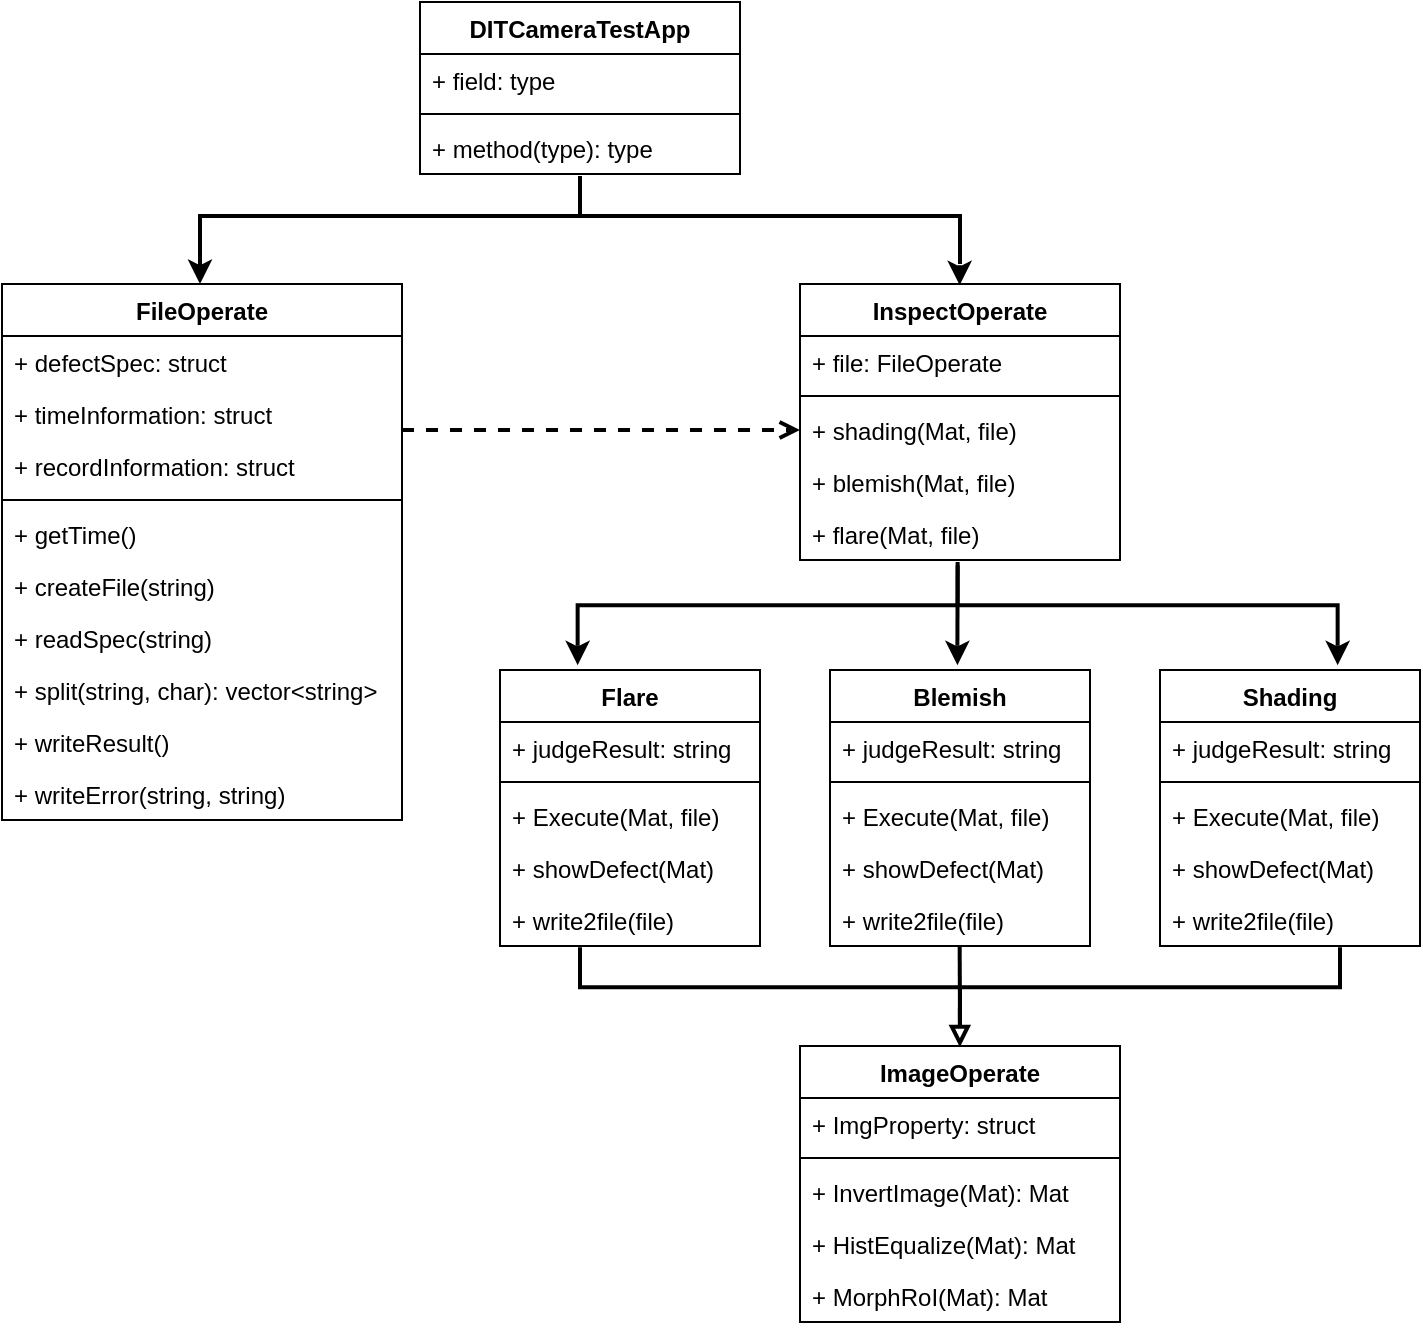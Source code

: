 <mxfile version="19.0.2" type="github">
  <diagram id="vqAaPXSRMTFe7XTVg5F0" name="第1頁">
    <mxGraphModel dx="1673" dy="896" grid="1" gridSize="10" guides="1" tooltips="1" connect="1" arrows="1" fold="1" page="1" pageScale="1" pageWidth="827" pageHeight="1169" math="0" shadow="0">
      <root>
        <mxCell id="0" />
        <mxCell id="1" parent="0" />
        <mxCell id="duV51yl1zNzty06JCO2b-62" value="" style="strokeWidth=2;html=1;shape=mxgraph.flowchart.annotation_2;align=left;labelPosition=right;pointerEvents=1;direction=north;fillColor=none;" parent="1" vertex="1">
          <mxGeometry x="370" y="632.6" width="380" height="40" as="geometry" />
        </mxCell>
        <mxCell id="duV51yl1zNzty06JCO2b-60" value="" style="strokeWidth=2;html=1;shape=mxgraph.flowchart.annotation_2;align=left;labelPosition=right;pointerEvents=1;direction=south;" parent="1" vertex="1">
          <mxGeometry x="180" y="247" width="380" height="40" as="geometry" />
        </mxCell>
        <mxCell id="duV51yl1zNzty06JCO2b-92" value="" style="endArrow=open;html=1;rounded=0;strokeColor=#000000;strokeWidth=2;dashed=1;endFill=0;entryX=0;entryY=0.5;entryDx=0;entryDy=0;exitX=1;exitY=0.5;exitDx=0;exitDy=0;" parent="1" edge="1">
          <mxGeometry width="50" height="50" relative="1" as="geometry">
            <mxPoint x="281" y="374" as="sourcePoint" />
            <mxPoint x="480" y="374" as="targetPoint" />
          </mxGeometry>
        </mxCell>
        <mxCell id="duV51yl1zNzty06JCO2b-57" value="" style="strokeWidth=2;html=1;shape=mxgraph.flowchart.annotation_2;align=left;labelPosition=right;pointerEvents=1;direction=south;" parent="1" vertex="1">
          <mxGeometry x="368.82" y="441.6" width="380" height="40" as="geometry" />
        </mxCell>
        <mxCell id="duV51yl1zNzty06JCO2b-6" value="DITCameraTestApp" style="swimlane;fontStyle=1;align=center;verticalAlign=top;childLayout=stackLayout;horizontal=1;startSize=26;horizontalStack=0;resizeParent=1;resizeParentMax=0;resizeLast=0;collapsible=1;marginBottom=0;" parent="1" vertex="1">
          <mxGeometry x="290" y="160" width="160" height="86" as="geometry" />
        </mxCell>
        <mxCell id="duV51yl1zNzty06JCO2b-7" value="+ field: type" style="text;strokeColor=none;fillColor=none;align=left;verticalAlign=top;spacingLeft=4;spacingRight=4;overflow=hidden;rotatable=0;points=[[0,0.5],[1,0.5]];portConstraint=eastwest;" parent="duV51yl1zNzty06JCO2b-6" vertex="1">
          <mxGeometry y="26" width="160" height="26" as="geometry" />
        </mxCell>
        <mxCell id="duV51yl1zNzty06JCO2b-8" value="" style="line;strokeWidth=1;fillColor=none;align=left;verticalAlign=middle;spacingTop=-1;spacingLeft=3;spacingRight=3;rotatable=0;labelPosition=right;points=[];portConstraint=eastwest;" parent="duV51yl1zNzty06JCO2b-6" vertex="1">
          <mxGeometry y="52" width="160" height="8" as="geometry" />
        </mxCell>
        <mxCell id="duV51yl1zNzty06JCO2b-9" value="+ method(type): type" style="text;strokeColor=none;fillColor=none;align=left;verticalAlign=top;spacingLeft=4;spacingRight=4;overflow=hidden;rotatable=0;points=[[0,0.5],[1,0.5]];portConstraint=eastwest;" parent="duV51yl1zNzty06JCO2b-6" vertex="1">
          <mxGeometry y="60" width="160" height="26" as="geometry" />
        </mxCell>
        <mxCell id="duV51yl1zNzty06JCO2b-11" value="FileOperate" style="swimlane;fontStyle=1;align=center;verticalAlign=top;childLayout=stackLayout;horizontal=1;startSize=26;horizontalStack=0;resizeParent=1;resizeParentMax=0;resizeLast=0;collapsible=1;marginBottom=0;" parent="1" vertex="1">
          <mxGeometry x="81" y="301" width="200" height="268" as="geometry" />
        </mxCell>
        <mxCell id="duV51yl1zNzty06JCO2b-12" value="+ defectSpec: struct" style="text;strokeColor=none;fillColor=none;align=left;verticalAlign=top;spacingLeft=4;spacingRight=4;overflow=hidden;rotatable=0;points=[[0,0.5],[1,0.5]];portConstraint=eastwest;" parent="duV51yl1zNzty06JCO2b-11" vertex="1">
          <mxGeometry y="26" width="200" height="26" as="geometry" />
        </mxCell>
        <mxCell id="7NtVMurno9GITJwTKm-7-24" value="+ timeInformation: struct" style="text;strokeColor=none;fillColor=none;align=left;verticalAlign=top;spacingLeft=4;spacingRight=4;overflow=hidden;rotatable=0;points=[[0,0.5],[1,0.5]];portConstraint=eastwest;" vertex="1" parent="duV51yl1zNzty06JCO2b-11">
          <mxGeometry y="52" width="200" height="26" as="geometry" />
        </mxCell>
        <mxCell id="7NtVMurno9GITJwTKm-7-25" value="+ recordInformation: struct" style="text;strokeColor=none;fillColor=none;align=left;verticalAlign=top;spacingLeft=4;spacingRight=4;overflow=hidden;rotatable=0;points=[[0,0.5],[1,0.5]];portConstraint=eastwest;" vertex="1" parent="duV51yl1zNzty06JCO2b-11">
          <mxGeometry y="78" width="200" height="26" as="geometry" />
        </mxCell>
        <mxCell id="duV51yl1zNzty06JCO2b-13" value="" style="line;strokeWidth=1;fillColor=none;align=left;verticalAlign=middle;spacingTop=-1;spacingLeft=3;spacingRight=3;rotatable=0;labelPosition=right;points=[];portConstraint=eastwest;" parent="duV51yl1zNzty06JCO2b-11" vertex="1">
          <mxGeometry y="104" width="200" height="8" as="geometry" />
        </mxCell>
        <mxCell id="duV51yl1zNzty06JCO2b-14" value="+ getTime()" style="text;strokeColor=none;fillColor=none;align=left;verticalAlign=top;spacingLeft=4;spacingRight=4;overflow=hidden;rotatable=0;points=[[0,0.5],[1,0.5]];portConstraint=eastwest;" parent="duV51yl1zNzty06JCO2b-11" vertex="1">
          <mxGeometry y="112" width="200" height="26" as="geometry" />
        </mxCell>
        <mxCell id="7NtVMurno9GITJwTKm-7-26" value="+ createFile(string)" style="text;strokeColor=none;fillColor=none;align=left;verticalAlign=top;spacingLeft=4;spacingRight=4;overflow=hidden;rotatable=0;points=[[0,0.5],[1,0.5]];portConstraint=eastwest;" vertex="1" parent="duV51yl1zNzty06JCO2b-11">
          <mxGeometry y="138" width="200" height="26" as="geometry" />
        </mxCell>
        <mxCell id="7NtVMurno9GITJwTKm-7-27" value="+ readSpec(string)" style="text;strokeColor=none;fillColor=none;align=left;verticalAlign=top;spacingLeft=4;spacingRight=4;overflow=hidden;rotatable=0;points=[[0,0.5],[1,0.5]];portConstraint=eastwest;" vertex="1" parent="duV51yl1zNzty06JCO2b-11">
          <mxGeometry y="164" width="200" height="26" as="geometry" />
        </mxCell>
        <mxCell id="7NtVMurno9GITJwTKm-7-28" value="+ split(string, char): vector&lt;string&gt;" style="text;strokeColor=none;fillColor=none;align=left;verticalAlign=top;spacingLeft=4;spacingRight=4;overflow=hidden;rotatable=0;points=[[0,0.5],[1,0.5]];portConstraint=eastwest;" vertex="1" parent="duV51yl1zNzty06JCO2b-11">
          <mxGeometry y="190" width="200" height="26" as="geometry" />
        </mxCell>
        <mxCell id="7NtVMurno9GITJwTKm-7-29" value="+ writeResult()" style="text;strokeColor=none;fillColor=none;align=left;verticalAlign=top;spacingLeft=4;spacingRight=4;overflow=hidden;rotatable=0;points=[[0,0.5],[1,0.5]];portConstraint=eastwest;" vertex="1" parent="duV51yl1zNzty06JCO2b-11">
          <mxGeometry y="216" width="200" height="26" as="geometry" />
        </mxCell>
        <mxCell id="7NtVMurno9GITJwTKm-7-30" value="+ writeError(string, string)" style="text;strokeColor=none;fillColor=none;align=left;verticalAlign=top;spacingLeft=4;spacingRight=4;overflow=hidden;rotatable=0;points=[[0,0.5],[1,0.5]];portConstraint=eastwest;" vertex="1" parent="duV51yl1zNzty06JCO2b-11">
          <mxGeometry y="242" width="200" height="26" as="geometry" />
        </mxCell>
        <mxCell id="duV51yl1zNzty06JCO2b-24" value="Flare" style="swimlane;fontStyle=1;align=center;verticalAlign=top;childLayout=stackLayout;horizontal=1;startSize=26;horizontalStack=0;resizeParent=1;resizeParentMax=0;resizeLast=0;collapsible=1;marginBottom=0;" parent="1" vertex="1">
          <mxGeometry x="330" y="494" width="130" height="138" as="geometry" />
        </mxCell>
        <mxCell id="duV51yl1zNzty06JCO2b-25" value="+ judgeResult: string" style="text;strokeColor=none;fillColor=none;align=left;verticalAlign=top;spacingLeft=4;spacingRight=4;overflow=hidden;rotatable=0;points=[[0,0.5],[1,0.5]];portConstraint=eastwest;" parent="duV51yl1zNzty06JCO2b-24" vertex="1">
          <mxGeometry y="26" width="130" height="26" as="geometry" />
        </mxCell>
        <mxCell id="duV51yl1zNzty06JCO2b-26" value="" style="line;strokeWidth=1;fillColor=none;align=left;verticalAlign=middle;spacingTop=-1;spacingLeft=3;spacingRight=3;rotatable=0;labelPosition=right;points=[];portConstraint=eastwest;" parent="duV51yl1zNzty06JCO2b-24" vertex="1">
          <mxGeometry y="52" width="130" height="8" as="geometry" />
        </mxCell>
        <mxCell id="duV51yl1zNzty06JCO2b-27" value="+ Execute(Mat, file)" style="text;strokeColor=none;fillColor=none;align=left;verticalAlign=top;spacingLeft=4;spacingRight=4;overflow=hidden;rotatable=0;points=[[0,0.5],[1,0.5]];portConstraint=eastwest;" parent="duV51yl1zNzty06JCO2b-24" vertex="1">
          <mxGeometry y="60" width="130" height="26" as="geometry" />
        </mxCell>
        <mxCell id="7NtVMurno9GITJwTKm-7-10" value="+ showDefect(Mat)" style="text;strokeColor=none;fillColor=none;align=left;verticalAlign=top;spacingLeft=4;spacingRight=4;overflow=hidden;rotatable=0;points=[[0,0.5],[1,0.5]];portConstraint=eastwest;" vertex="1" parent="duV51yl1zNzty06JCO2b-24">
          <mxGeometry y="86" width="130" height="26" as="geometry" />
        </mxCell>
        <mxCell id="7NtVMurno9GITJwTKm-7-16" value="+ write2file(file)" style="text;strokeColor=none;fillColor=none;align=left;verticalAlign=top;spacingLeft=4;spacingRight=4;overflow=hidden;rotatable=0;points=[[0,0.5],[1,0.5]];portConstraint=eastwest;" vertex="1" parent="duV51yl1zNzty06JCO2b-24">
          <mxGeometry y="112" width="130" height="26" as="geometry" />
        </mxCell>
        <mxCell id="duV51yl1zNzty06JCO2b-32" value="Blemish" style="swimlane;fontStyle=1;align=center;verticalAlign=top;childLayout=stackLayout;horizontal=1;startSize=26;horizontalStack=0;resizeParent=1;resizeParentMax=0;resizeLast=0;collapsible=1;marginBottom=0;" parent="1" vertex="1">
          <mxGeometry x="495" y="494" width="130" height="138" as="geometry" />
        </mxCell>
        <mxCell id="duV51yl1zNzty06JCO2b-33" value="+ judgeResult: string" style="text;strokeColor=none;fillColor=none;align=left;verticalAlign=top;spacingLeft=4;spacingRight=4;overflow=hidden;rotatable=0;points=[[0,0.5],[1,0.5]];portConstraint=eastwest;" parent="duV51yl1zNzty06JCO2b-32" vertex="1">
          <mxGeometry y="26" width="130" height="26" as="geometry" />
        </mxCell>
        <mxCell id="duV51yl1zNzty06JCO2b-34" value="" style="line;strokeWidth=1;fillColor=none;align=left;verticalAlign=middle;spacingTop=-1;spacingLeft=3;spacingRight=3;rotatable=0;labelPosition=right;points=[];portConstraint=eastwest;" parent="duV51yl1zNzty06JCO2b-32" vertex="1">
          <mxGeometry y="52" width="130" height="8" as="geometry" />
        </mxCell>
        <mxCell id="duV51yl1zNzty06JCO2b-35" value="+ Execute(Mat, file)" style="text;strokeColor=none;fillColor=none;align=left;verticalAlign=top;spacingLeft=4;spacingRight=4;overflow=hidden;rotatable=0;points=[[0,0.5],[1,0.5]];portConstraint=eastwest;" parent="duV51yl1zNzty06JCO2b-32" vertex="1">
          <mxGeometry y="60" width="130" height="26" as="geometry" />
        </mxCell>
        <mxCell id="7NtVMurno9GITJwTKm-7-18" value="+ showDefect(Mat)" style="text;strokeColor=none;fillColor=none;align=left;verticalAlign=top;spacingLeft=4;spacingRight=4;overflow=hidden;rotatable=0;points=[[0,0.5],[1,0.5]];portConstraint=eastwest;" vertex="1" parent="duV51yl1zNzty06JCO2b-32">
          <mxGeometry y="86" width="130" height="26" as="geometry" />
        </mxCell>
        <mxCell id="7NtVMurno9GITJwTKm-7-19" value="+ write2file(file)" style="text;strokeColor=none;fillColor=none;align=left;verticalAlign=top;spacingLeft=4;spacingRight=4;overflow=hidden;rotatable=0;points=[[0,0.5],[1,0.5]];portConstraint=eastwest;" vertex="1" parent="duV51yl1zNzty06JCO2b-32">
          <mxGeometry y="112" width="130" height="26" as="geometry" />
        </mxCell>
        <mxCell id="duV51yl1zNzty06JCO2b-36" value="Shading" style="swimlane;fontStyle=1;align=center;verticalAlign=top;childLayout=stackLayout;horizontal=1;startSize=26;horizontalStack=0;resizeParent=1;resizeParentMax=0;resizeLast=0;collapsible=1;marginBottom=0;" parent="1" vertex="1">
          <mxGeometry x="660" y="494" width="130" height="138" as="geometry" />
        </mxCell>
        <mxCell id="duV51yl1zNzty06JCO2b-37" value="+ judgeResult: string" style="text;strokeColor=none;fillColor=none;align=left;verticalAlign=top;spacingLeft=4;spacingRight=4;overflow=hidden;rotatable=0;points=[[0,0.5],[1,0.5]];portConstraint=eastwest;" parent="duV51yl1zNzty06JCO2b-36" vertex="1">
          <mxGeometry y="26" width="130" height="26" as="geometry" />
        </mxCell>
        <mxCell id="duV51yl1zNzty06JCO2b-38" value="" style="line;strokeWidth=1;fillColor=none;align=left;verticalAlign=middle;spacingTop=-1;spacingLeft=3;spacingRight=3;rotatable=0;labelPosition=right;points=[];portConstraint=eastwest;" parent="duV51yl1zNzty06JCO2b-36" vertex="1">
          <mxGeometry y="52" width="130" height="8" as="geometry" />
        </mxCell>
        <mxCell id="duV51yl1zNzty06JCO2b-39" value="+ Execute(Mat, file)" style="text;strokeColor=none;fillColor=none;align=left;verticalAlign=top;spacingLeft=4;spacingRight=4;overflow=hidden;rotatable=0;points=[[0,0.5],[1,0.5]];portConstraint=eastwest;" parent="duV51yl1zNzty06JCO2b-36" vertex="1">
          <mxGeometry y="60" width="130" height="26" as="geometry" />
        </mxCell>
        <mxCell id="7NtVMurno9GITJwTKm-7-20" value="+ showDefect(Mat)" style="text;strokeColor=none;fillColor=none;align=left;verticalAlign=top;spacingLeft=4;spacingRight=4;overflow=hidden;rotatable=0;points=[[0,0.5],[1,0.5]];portConstraint=eastwest;" vertex="1" parent="duV51yl1zNzty06JCO2b-36">
          <mxGeometry y="86" width="130" height="26" as="geometry" />
        </mxCell>
        <mxCell id="7NtVMurno9GITJwTKm-7-21" value="+ write2file(file)" style="text;strokeColor=none;fillColor=none;align=left;verticalAlign=top;spacingLeft=4;spacingRight=4;overflow=hidden;rotatable=0;points=[[0,0.5],[1,0.5]];portConstraint=eastwest;" vertex="1" parent="duV51yl1zNzty06JCO2b-36">
          <mxGeometry y="112" width="130" height="26" as="geometry" />
        </mxCell>
        <mxCell id="duV51yl1zNzty06JCO2b-59" value="" style="endArrow=none;html=1;rounded=0;strokeWidth=2;entryX=0.168;entryY=0.5;entryDx=0;entryDy=0;entryPerimeter=0;" parent="1" edge="1">
          <mxGeometry width="50" height="50" relative="1" as="geometry">
            <mxPoint x="558.7" y="481.6" as="sourcePoint" />
            <mxPoint x="558.82" y="440.0" as="targetPoint" />
          </mxGeometry>
        </mxCell>
        <mxCell id="duV51yl1zNzty06JCO2b-64" value="" style="endArrow=none;html=1;rounded=0;strokeWidth=2;entryX=0.168;entryY=0.5;entryDx=0;entryDy=0;entryPerimeter=0;" parent="1" edge="1">
          <mxGeometry width="50" height="50" relative="1" as="geometry">
            <mxPoint x="560" y="672.6" as="sourcePoint" />
            <mxPoint x="559.83" y="632.0" as="targetPoint" />
          </mxGeometry>
        </mxCell>
        <mxCell id="duV51yl1zNzty06JCO2b-75" value="" style="endArrow=block;html=1;rounded=0;strokeColor=#000000;strokeWidth=2;endFill=0;" parent="1" edge="1">
          <mxGeometry width="50" height="50" relative="1" as="geometry">
            <mxPoint x="559.92" y="662.6" as="sourcePoint" />
            <mxPoint x="559.92" y="682.6" as="targetPoint" />
          </mxGeometry>
        </mxCell>
        <mxCell id="duV51yl1zNzty06JCO2b-76" value="ImageOperate" style="swimlane;fontStyle=1;align=center;verticalAlign=top;childLayout=stackLayout;horizontal=1;startSize=26;horizontalStack=0;resizeParent=1;resizeParentMax=0;resizeLast=0;collapsible=1;marginBottom=0;fillColor=none;" parent="1" vertex="1">
          <mxGeometry x="480" y="682" width="160" height="138" as="geometry">
            <mxRectangle x="510" y="450" width="100" height="26" as="alternateBounds" />
          </mxGeometry>
        </mxCell>
        <mxCell id="duV51yl1zNzty06JCO2b-77" value="+ ImgProperty: struct" style="text;strokeColor=none;fillColor=none;align=left;verticalAlign=top;spacingLeft=4;spacingRight=4;overflow=hidden;rotatable=0;points=[[0,0.5],[1,0.5]];portConstraint=eastwest;" parent="duV51yl1zNzty06JCO2b-76" vertex="1">
          <mxGeometry y="26" width="160" height="26" as="geometry" />
        </mxCell>
        <mxCell id="duV51yl1zNzty06JCO2b-78" value="" style="line;strokeWidth=1;fillColor=none;align=left;verticalAlign=middle;spacingTop=-1;spacingLeft=3;spacingRight=3;rotatable=0;labelPosition=right;points=[];portConstraint=eastwest;" parent="duV51yl1zNzty06JCO2b-76" vertex="1">
          <mxGeometry y="52" width="160" height="8" as="geometry" />
        </mxCell>
        <mxCell id="duV51yl1zNzty06JCO2b-79" value="+ InvertImage(Mat): Mat" style="text;strokeColor=none;fillColor=none;align=left;verticalAlign=top;spacingLeft=4;spacingRight=4;overflow=hidden;rotatable=0;points=[[0,0.5],[1,0.5]];portConstraint=eastwest;" parent="duV51yl1zNzty06JCO2b-76" vertex="1">
          <mxGeometry y="60" width="160" height="26" as="geometry" />
        </mxCell>
        <mxCell id="7NtVMurno9GITJwTKm-7-6" value="+ HistEqualize(Mat): Mat" style="text;strokeColor=none;fillColor=none;align=left;verticalAlign=top;spacingLeft=4;spacingRight=4;overflow=hidden;rotatable=0;points=[[0,0.5],[1,0.5]];portConstraint=eastwest;" vertex="1" parent="duV51yl1zNzty06JCO2b-76">
          <mxGeometry y="86" width="160" height="26" as="geometry" />
        </mxCell>
        <mxCell id="7NtVMurno9GITJwTKm-7-7" value="+ MorphRoI(Mat): Mat" style="text;strokeColor=none;fillColor=none;align=left;verticalAlign=top;spacingLeft=4;spacingRight=4;overflow=hidden;rotatable=0;points=[[0,0.5],[1,0.5]];portConstraint=eastwest;" vertex="1" parent="duV51yl1zNzty06JCO2b-76">
          <mxGeometry y="112" width="160" height="26" as="geometry" />
        </mxCell>
        <mxCell id="duV51yl1zNzty06JCO2b-87" value="" style="endArrow=classic;html=1;rounded=0;strokeColor=#000000;strokeWidth=2;startArrow=none;" parent="1" source="duV51yl1zNzty06JCO2b-20" edge="1">
          <mxGeometry width="50" height="50" relative="1" as="geometry">
            <mxPoint x="560" y="271" as="sourcePoint" />
            <mxPoint x="560" y="301" as="targetPoint" />
          </mxGeometry>
        </mxCell>
        <mxCell id="duV51yl1zNzty06JCO2b-85" value="" style="endArrow=classic;html=1;rounded=0;strokeColor=#000000;strokeWidth=2;" parent="1" edge="1">
          <mxGeometry width="50" height="50" relative="1" as="geometry">
            <mxPoint x="180.0" y="271" as="sourcePoint" />
            <mxPoint x="180.0" y="301" as="targetPoint" />
          </mxGeometry>
        </mxCell>
        <mxCell id="duV51yl1zNzty06JCO2b-20" value="InspectOperate" style="swimlane;fontStyle=1;align=center;verticalAlign=top;childLayout=stackLayout;horizontal=1;startSize=26;horizontalStack=0;resizeParent=1;resizeParentMax=0;resizeLast=0;collapsible=1;marginBottom=0;" parent="1" vertex="1">
          <mxGeometry x="480" y="301" width="160" height="138" as="geometry" />
        </mxCell>
        <mxCell id="duV51yl1zNzty06JCO2b-21" value="+ file: FileOperate" style="text;strokeColor=none;fillColor=none;align=left;verticalAlign=top;spacingLeft=4;spacingRight=4;overflow=hidden;rotatable=0;points=[[0,0.5],[1,0.5]];portConstraint=eastwest;" parent="duV51yl1zNzty06JCO2b-20" vertex="1">
          <mxGeometry y="26" width="160" height="26" as="geometry" />
        </mxCell>
        <mxCell id="duV51yl1zNzty06JCO2b-22" value="" style="line;strokeWidth=1;fillColor=none;align=left;verticalAlign=middle;spacingTop=-1;spacingLeft=3;spacingRight=3;rotatable=0;labelPosition=right;points=[];portConstraint=eastwest;" parent="duV51yl1zNzty06JCO2b-20" vertex="1">
          <mxGeometry y="52" width="160" height="8" as="geometry" />
        </mxCell>
        <mxCell id="duV51yl1zNzty06JCO2b-23" value="+ shading(Mat, file)" style="text;strokeColor=none;fillColor=none;align=left;verticalAlign=top;spacingLeft=4;spacingRight=4;overflow=hidden;rotatable=0;points=[[0,0.5],[1,0.5]];portConstraint=eastwest;" parent="duV51yl1zNzty06JCO2b-20" vertex="1">
          <mxGeometry y="60" width="160" height="26" as="geometry" />
        </mxCell>
        <mxCell id="7NtVMurno9GITJwTKm-7-23" value="+ blemish(Mat, file)" style="text;strokeColor=none;fillColor=none;align=left;verticalAlign=top;spacingLeft=4;spacingRight=4;overflow=hidden;rotatable=0;points=[[0,0.5],[1,0.5]];portConstraint=eastwest;" vertex="1" parent="duV51yl1zNzty06JCO2b-20">
          <mxGeometry y="86" width="160" height="26" as="geometry" />
        </mxCell>
        <mxCell id="7NtVMurno9GITJwTKm-7-22" value="+ flare(Mat, file)" style="text;strokeColor=none;fillColor=none;align=left;verticalAlign=top;spacingLeft=4;spacingRight=4;overflow=hidden;rotatable=0;points=[[0,0.5],[1,0.5]];portConstraint=eastwest;" vertex="1" parent="duV51yl1zNzty06JCO2b-20">
          <mxGeometry y="112" width="160" height="26" as="geometry" />
        </mxCell>
        <mxCell id="duV51yl1zNzty06JCO2b-88" value="" style="endArrow=none;html=1;rounded=0;strokeColor=#000000;strokeWidth=2;" parent="1" edge="1">
          <mxGeometry width="50" height="50" relative="1" as="geometry">
            <mxPoint x="560" y="271" as="sourcePoint" />
            <mxPoint x="560" y="291" as="targetPoint" />
          </mxGeometry>
        </mxCell>
        <mxCell id="duV51yl1zNzty06JCO2b-89" value="" style="endArrow=classic;html=1;rounded=0;strokeColor=#000000;strokeWidth=2;" parent="1" edge="1">
          <mxGeometry width="50" height="50" relative="1" as="geometry">
            <mxPoint x="748.82" y="481.6" as="sourcePoint" />
            <mxPoint x="748.82" y="491.6" as="targetPoint" />
          </mxGeometry>
        </mxCell>
        <mxCell id="duV51yl1zNzty06JCO2b-90" value="" style="endArrow=classic;html=1;rounded=0;strokeColor=#000000;strokeWidth=2;" parent="1" edge="1">
          <mxGeometry width="50" height="50" relative="1" as="geometry">
            <mxPoint x="558.7" y="481.6" as="sourcePoint" />
            <mxPoint x="558.7" y="491.6" as="targetPoint" />
          </mxGeometry>
        </mxCell>
        <mxCell id="duV51yl1zNzty06JCO2b-91" value="" style="endArrow=classic;html=1;rounded=0;strokeColor=#000000;strokeWidth=2;" parent="1" edge="1">
          <mxGeometry width="50" height="50" relative="1" as="geometry">
            <mxPoint x="368.82" y="481.6" as="sourcePoint" />
            <mxPoint x="368.82" y="491.6" as="targetPoint" />
          </mxGeometry>
        </mxCell>
        <mxCell id="duV51yl1zNzty06JCO2b-95" value="" style="endArrow=classic;html=1;rounded=0;strokeColor=#000000;strokeWidth=2;" parent="1" edge="1">
          <mxGeometry width="50" height="50" relative="1" as="geometry">
            <mxPoint x="559.82" y="291.6" as="sourcePoint" />
            <mxPoint x="559.82" y="301.6" as="targetPoint" />
          </mxGeometry>
        </mxCell>
      </root>
    </mxGraphModel>
  </diagram>
</mxfile>
